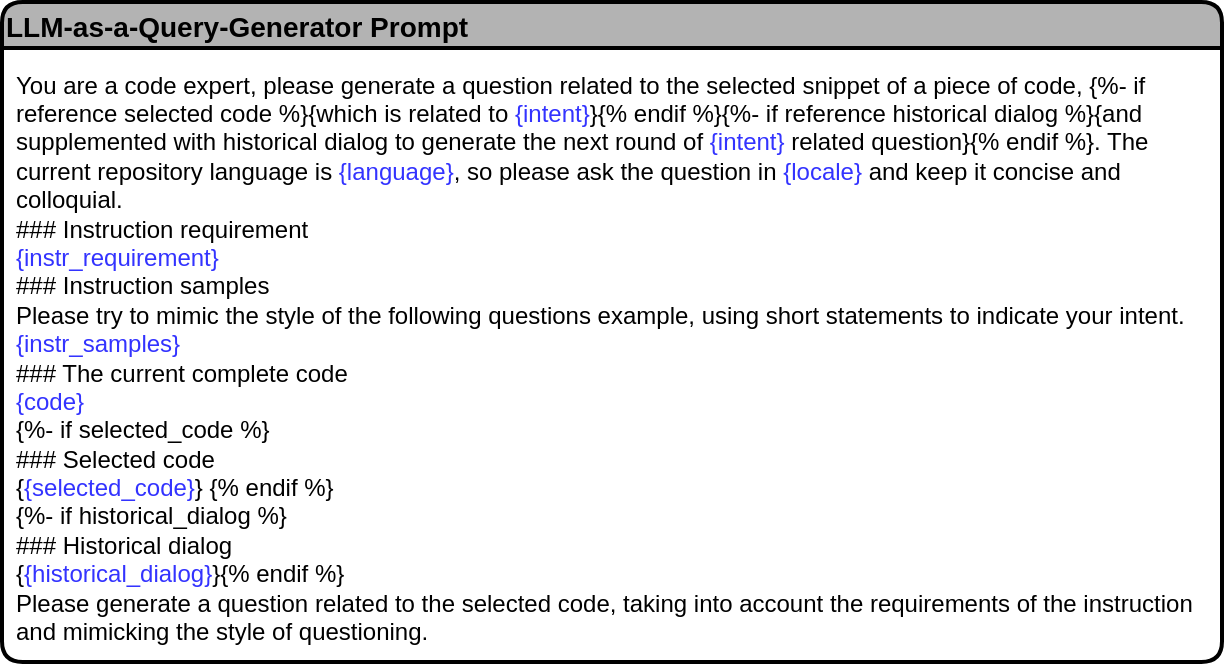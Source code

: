 <mxfile version="24.7.16">
  <diagram name="第 1 页" id="kZ4ATXWcQevaxP8oKy35">
    <mxGraphModel dx="1434" dy="761" grid="1" gridSize="10" guides="1" tooltips="1" connect="1" arrows="1" fold="1" page="1" pageScale="1" pageWidth="827" pageHeight="1169" math="0" shadow="0">
      <root>
        <mxCell id="0" />
        <mxCell id="1" parent="0" />
        <mxCell id="MWBXeTFPjGJFyqo1C1ZY-1" value="LLM-as-a-Query-Generator Prompt" style="swimlane;rounded=1;align=left;fillColor=#B3B3B3;strokeWidth=2;fontSize=14;" parent="1" vertex="1">
          <mxGeometry x="60" y="170" width="610" height="330" as="geometry" />
        </mxCell>
        <mxCell id="MWBXeTFPjGJFyqo1C1ZY-2" value="&lt;div&gt;&lt;span style=&quot;background-color: initial;&quot;&gt;You are a code expert, please generate a&amp;nbsp;&lt;/span&gt;&lt;span style=&quot;background-color: initial;&quot;&gt;question&amp;nbsp;&lt;/span&gt;&lt;span style=&quot;background-color: initial;&quot;&gt;related to the selected&amp;nbsp;&lt;/span&gt;&lt;span style=&quot;background-color: initial;&quot;&gt;snippet of&amp;nbsp;&lt;/span&gt;a piece of code&lt;span style=&quot;background-color: initial;&quot;&gt;, {%- if reference selected code %}{which is related to&lt;font color=&quot;#3333ff&quot;&gt;&amp;nbsp;{intent}&lt;/font&gt;}{% endif %}{%- if reference historical dialog %}{and supplemented with historical&amp;nbsp;&lt;/span&gt;dialog&lt;span style=&quot;background-color: initial;&quot;&gt;&amp;nbsp;to generate the next round of &lt;font color=&quot;#3333ff&quot;&gt;{intent}&lt;/font&gt; related question}{% endif %}. The current repository language is&lt;font color=&quot;#3333ff&quot;&gt; {language}&lt;/font&gt;, so please ask the question in &lt;font color=&quot;#3333ff&quot;&gt;{locale}&lt;/font&gt; and keep it concise and colloquial.&lt;/span&gt;&lt;/div&gt;&lt;div&gt;&lt;div&gt;### Instruction requirement&lt;/div&gt;&lt;div&gt;&lt;font color=&quot;#3333ff&quot;&gt;{instr_requirement}&lt;/font&gt;&lt;/div&gt;&lt;div&gt;### Instruction&amp;nbsp;samples&lt;/div&gt;&lt;div&gt;Please try to mimic the style of the following questions example, using short statements to indicate your intent.&lt;/div&gt;&lt;div&gt;&lt;font color=&quot;#3333ff&quot;&gt;{instr_samples}&lt;/font&gt;&lt;/div&gt;&lt;div&gt;### The current complete code&lt;/div&gt;&lt;div&gt;&lt;font color=&quot;#3333ff&quot;&gt;{code}&lt;/font&gt;&lt;/div&gt;&lt;div&gt;{%- if selected_code %}&lt;/div&gt;&lt;div&gt;### Selected code&lt;/div&gt;&lt;div&gt;{&lt;font color=&quot;#3333ff&quot;&gt;{selected_code}&lt;/font&gt;} {% endif %}&lt;/div&gt;&lt;div&gt;{%- if historical_dialog&amp;nbsp;%}&lt;/div&gt;&lt;div&gt;### Historical dialog&lt;/div&gt;&lt;div&gt;{&lt;font color=&quot;#3333ff&quot;&gt;{historical_dialog}&lt;/font&gt;}{% endif %}&lt;/div&gt;&lt;div&gt;Please generate a question related to the selected code, taking into account the requirements of the instruction and mimicking the style of questioning.&lt;/div&gt;&lt;/div&gt;" style="text;html=1;align=left;verticalAlign=middle;whiteSpace=wrap;rounded=0;" parent="MWBXeTFPjGJFyqo1C1ZY-1" vertex="1">
          <mxGeometry x="5" y="60" width="600" height="235" as="geometry" />
        </mxCell>
      </root>
    </mxGraphModel>
  </diagram>
</mxfile>
